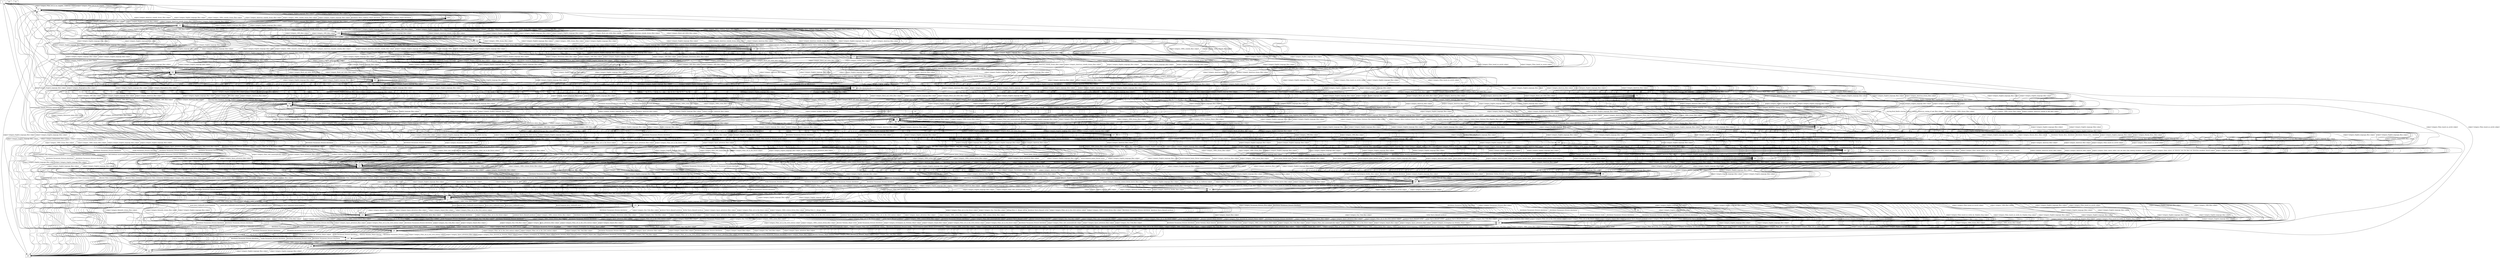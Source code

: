 digraph dbpedia {
"4" [shape=box];
"26" [shape=box];
"47" [shape=box];
"77" [shape=box];
"145" [shape=box];
"222" [shape=box];
"227" [shape=box];
"228" [shape=box];
"229" [shape=box];
"230" [shape=box];
"253" [shape=box];
"307" [shape=box];
"315" [shape=box];
"444" [shape=box];
"447" [shape=box];
"450" [shape=box];
"491" [shape=box];
"503" [shape=box];
"549" [shape=box];
"595" [shape=box];
"612" [shape=box];
"617" [shape=box];
"639" [shape=box];
"640" [shape=box];
"642" [shape=box];
"732" [shape=box];
"768" [shape=box];
"791" [shape=box];
"916" [shape=box];
"947" [shape=box];
"988" [shape=box];
"1172" [shape=box];
"1193" [shape=box];
"1203" [shape=box];
"1342" [shape=box];
"1468" [shape=box];
"1655" [shape=box];

"228" -> "229" [weight=0.010000000000000002;label="musicComposer James_Horner musicComposer"];
"450" -> "145" [weight=0.36;label="subject Category_Films_set_in_California subject"];
"617" -> "47" [weight=0.36;label="subject Category_Black_and_white_films subject"];
"228" -> "617" [weight=0.04000000000000001;label="distributor Paramount_Pictures distributor"];
"1342" -> "315" [weight=0.36;label="subject Category_1990s_drama_films subject"];
"640" -> "253" [weight=0.16000000000000003;label="writer Peter_Greenaway editing"];
"228" -> "988" [weight=0.020000000000000004;label="studio Paramount_Pictures distributor"];
"503" -> "77" [weight=0.36;label="subject Category_English_language_films subject"];
"26" -> "503" [weight=0.36;label="subject Category_English_language_films subject"];
"447" -> "1655" [weight=0.36;label="subject Category_English_language_films subject"];
"444" -> "1193" [weight=0.36;label="subject Category_English_language_films subject"];
"1172" -> "491" [weight=0.36;label="subject Category_English_language_films subject"];
"229" -> "230" [weight=0.36;label="subject Category_Star_Trek_films subject"];
"1172" -> "1655" [weight=0.36;label="subject Category_English_language_films subject"];
"1203" -> "491" [weight=0.36;label="subject Category_United_States_National_Film_Registry_films subject"];
"77" -> "1468" [weight=0.36;label="subject Category_English_language_films subject"];
"229" -> "768" [weight=0.36;label="subject Category_Directorial_debut_films subject"];
"26" -> "1193" [weight=0.36;label="subject Category_English_language_films subject"];
"1172" -> "444" [weight=0.36;label="subject Category_American_films subject"];
"1172" -> "145" [weight=0.36;label="subject Category_English_language_films subject"];
"77" -> "988" [weight=0.36;label="subject Category_Paramount_Pictures_films subject"];
"228" -> "450" [weight=0.36;label="subject Category_Films_set_in_the_23rd_century subject"];
"642" -> "640" [weight=0.04000000000000001;label="distributor Miramax_Films distributor"];
"228" -> "229" [weight=0.36;label="subject Category_Space_adventure_films subject"];
"230" -> "227" [weight=0.36;label="subject Category_Films_set_in_the_23rd_century subject"];
"732" -> "640" [weight=0.36;label="subject Category_English_language_films subject"];
"1172" -> "768" [weight=0.36;label="subject Category_English_language_films subject"];
"230" -> "916" [weight=0.36;label="subject Category_Time_travel_films subject"];
"768" -> "988" [weight=0.36;label="subject Category_English_language_films subject"];
"1193" -> "1655" [weight=0.36;label="subject Category_English_language_films subject"];
"227" -> "228" [weight=0.81;label="director Nicholas_Meyer director"];
"228" -> "227" [weight=0.36;label="subject Category_Films_set_in_the_23rd_century subject"];
"916" -> "549" [weight=0.36;label="subject Category_1990s_action_films subject"];
"444" -> "595" [weight=0.36;label="subject Category_American_films subject"];
"1468" -> "1193" [weight=0.36;label="subject Category_English_language_films subject"];
"732" -> "26" [weight=0.36;label="subject Category_English_language_films subject"];
"768" -> "1193" [weight=0.36;label="subject Category_English_language_films subject"];
"77" -> "253" [weight=0.36;label="subject Category_English_language_films subject"];
"145" -> "447" [weight=0.36;label="subject Category_Films_based_on_works_by_Stephen_King subject"];
"503" -> "77" [weight=0.36;label="subject Category_American_films subject"];
"229" -> "230" [weight=0.36;label="subject Category_Films_shot_anamorphically subject"];
"450" -> "549" [weight=0.010000000000000002;label="musicComposer Jerry_Goldsmith musicComposer"];
"1172" -> "253" [weight=0.36;label="subject Category_English_language_films subject"];
"595" -> "228" [weight=0.36;label="subject Category_Films_shot_anamorphically subject"];
"916" -> "732" [weight=0.36;label="subject Category_English_language_films subject"];
"768" -> "732" [weight=0.36;label="subject Category_English_language_films subject"];
"612" -> "503" [weight=0.36;label="subject Category_American_films subject"];
"1468" -> "595" [weight=0.36;label="subject Category_English_language_films subject"];
"47" -> "549" [weight=0.36;label="subject Category_English_language_films subject"];
"640" -> "253" [weight=0.04000000000000001;label="cinematography Sacha_Vierny cinematography"];
"444" -> "1172" [weight=0.36;label="subject Category_American_films subject"];
"549" -> "640" [weight=0.36;label="subject Category_British_films subject"];
"640" -> "253" [weight=0.81;label="director Peter_Greenaway director"];
"228" -> "916" [weight=0.36;label="subject Category_Space_adventure_films subject"];
"1193" -> "315" [weight=0.36;label="subject Category_1990s_drama_films subject"];
"26" -> "47" [weight=0.36;label="subject Category_American_comedy_drama_films subject"];
"617" -> "228" [weight=0.020000000000000004;label="distributor Paramount_Pictures studio"];
"447" -> "1193" [weight=0.36;label="subject Category_English_language_films subject"];
"1193" -> "640" [weight=0.36;label="subject Category_English_language_films subject"];
"1655" -> "916" [weight=0.36;label="subject Category_English_language_films subject"];
"503" -> "612" [weight=0.36;label="subject Category_American_drama_films subject"];
"227" -> "230" [weight=0.36;label="subject Category_Films_set_in_the_23rd_century subject"];
"988" -> "229" [weight=0.04000000000000001;label="distributor Paramount_Pictures distributor"];
"228" -> "229" [weight=0.36;label="subject Category_Sequel_films subject"];
"595" -> "230" [weight=0.36;label="subject Category_Films_set_in_San_Francisco__California subject"];
"77" -> "229" [weight=0.04000000000000001;label="distributor Paramount_Pictures distributor"];
"916" -> "145" [weight=0.36;label="subject Category_New_Line_Cinema_films subject"];
"444" -> "145" [weight=0.36;label="subject Category_American_science_fiction_horror_films subject"];
"145" -> "549" [weight=0.36;label="subject Category_English_language_films subject"];
"491" -> "1172" [weight=0.36;label="subject Category_American_films subject"];
"595" -> "1172" [weight=0.36;label="subject Category_English_language_films subject"];
"1468" -> "732" [weight=0.36;label="subject Category_American_comedy_drama_films subject"];
"491" -> "916" [weight=0.36;label="subject Category_English_language_films subject"];
"916" -> "253" [weight=0.36;label="subject Category_English_language_films subject"];
"228" -> "444" [weight=0.36;label="subject Category_1980s_science_fiction_films subject"];
"47" -> "549" [weight=0.36;label="subject Category_Biographical_films subject"];
"617" -> "612" [weight=0.36;label="subject Category_Black_and_white_films subject"];
"26" -> "145" [weight=0.36;label="subject Category_English_language_films subject"];
"444" -> "1655" [weight=0.36;label="subject Category_English_language_films subject"];
"26" -> "1203" [weight=0.36;label="subject Category_American_romantic_comedy_films subject"];
"1468" -> "1172" [weight=0.36;label="subject Category_American_films subject"];
"228" -> "227" [weight=0.36;label="subject Category_Space_adventure_films subject"];
"228" -> "77" [weight=0.04000000000000001;label="distributor Paramount_Pictures distributor"];
"549" -> "447" [weight=0.04000000000000001;label="distributor United_Artists distributor"];
"640" -> "916" [weight=0.36;label="subject Category_English_language_films subject"];
"4" -> "595" [weight=0.36;label="subject Category_Films_based_on_novels subject"];
"617" -> "1203" [weight=0.36;label="subject Category_Black_and_white_films subject"];
"26" -> "1172" [weight=0.36;label="subject Category_English_language_films subject"];
"988" -> "222" [weight=0.04000000000000001;label="distributor Paramount_Pictures distributor"];
"1203" -> "1172" [weight=0.36;label="subject Category_Black_and_white_films subject"];
"447" -> "549" [weight=0.36;label="subject Category_English_language_films subject"];
"26" -> "988" [weight=0.36;label="subject Category_American_romantic_comedy_films subject"];
"228" -> "768" [weight=0.010000000000000002;label="musicComposer James_Horner musicComposer"];
"444" -> "491" [weight=0.36;label="subject Category_American_films subject"];
"503" -> "1468" [weight=0.36;label="subject Category_English_language_films subject"];
"450" -> "230" [weight=0.36;label="subject Category_Space_adventure_films subject"];
"229" -> "77" [weight=0.04000000000000001;label="distributor Paramount_Pictures distributor"];
"639" -> "617" [weight=0.36;label="subject Category_Films_based_on_German_novels subject"];
"503" -> "639" [weight=0.36;label="subject Category_1970s_drama_films subject"];
"768" -> "229" [weight=0.36;label="subject Category_Directorial_debut_films subject"];
"1468" -> "77" [weight=0.36;label="subject Category_American_films subject"];
"77" -> "503" [weight=0.36;label="subject Category_American_films subject"];
"253" -> "1342" [weight=0.36;label="subject Category_1990s_drama_films subject"];
"77" -> "227" [weight=0.04000000000000001;label="distributor Paramount_Pictures distributor"];
"230" -> "916" [weight=0.36;label="subject Category_Films_set_in_the_future subject"];
"228" -> "450" [weight=0.36;label="subject Category_1980s_action_films subject"];
"228" -> "450" [weight=0.36;label="subject Category_Space_adventure_films subject"];
"77" -> "549" [weight=0.36;label="subject Category_American_films subject"];
"1468" -> "768" [weight=0.04000000000000001;label="distributor Universal_Studios distributor"];
"145" -> "916" [weight=0.36;label="subject Category_1990s_science_fiction_films subject"];
"228" -> "230" [weight=0.36;label="subject Category_1980s_science_fiction_films subject"];
"227" -> "228" [weight=0.020000000000000004;label="distributor Paramount_Pictures studio"];
"549" -> "732" [weight=0.36;label="subject Category_English_language_films subject"];
"1342" -> "549" [weight=0.36;label="subject Category_1995_films subject"];
"450" -> "26" [weight=0.36;label="subject Category_Directorial_debut_films subject"];
"732" -> "1193" [weight=0.36;label="subject Category_English_language_films subject"];
"595" -> "315" [weight=0.36;label="subject Category_Psychological_thriller_films subject"];
"230" -> "77" [weight=0.04000000000000001;label="distributor Paramount_Pictures distributor"];
"77" -> "447" [weight=0.36;label="subject Category_English_language_films subject"];
"228" -> "230" [weight=0.36000000000000004;label="director Nicholas_Meyer writer"];
"595" -> "253" [weight=0.36;label="subject Category_English_language_films subject"];
"228" -> "230" [weight=0.020000000000000004;label="studio Paramount_Pictures distributor"];
"77" -> "988" [weight=0.36;label="subject Category_English_language_films subject"];
"26" -> "503" [weight=0.36;label="subject Category_American_films subject"];
"229" -> "230" [weight=0.36;label="subject Category_Sequel_films subject"];
"1193" -> "77" [weight=0.36;label="subject Category_English_language_films subject"];
"230" -> "229" [weight=0.81;label="director Leonard_Nimoy director"];
"617" -> "77" [weight=0.04000000000000001;label="distributor Paramount_Pictures distributor"];
"1468" -> "1172" [weight=0.36;label="subject Category_American_comedy_drama_films subject"];
"228" -> "916" [weight=0.36;label="subject Category_Films_shot_anamorphically subject"];
"450" -> "230" [weight=0.36;label="subject Category_Films_set_in_the_future subject"];
"612" -> "503" [weight=0.36;label="subject Category_American_drama_films subject"];
"228" -> "450" [weight=0.36;label="subject Category_1980s_science_fiction_films subject"];
"503" -> "732" [weight=0.36;label="subject Category_English_language_films subject"];
"4" -> "732" [weight=0.36;label="subject Category_1990s_comedy_films subject"];
"1203" -> "988" [weight=0.36;label="subject Category_American_romantic_comedy_films subject"];
"768" -> "444" [weight=0.36;label="subject Category_English_language_films subject"];
"47" -> "26" [weight=0.36;label="subject Category_American_comedy_drama_films subject"];
"444" -> "768" [weight=0.36;label="subject Category_English_language_films subject"];
"732" -> "1655" [weight=0.36;label="subject Category_English_language_films subject"];
"47" -> "768" [weight=0.36;label="subject Category_English_language_films subject"];
"230" -> "229" [weight=0.36;label="subject Category_Star_Trek_films subject"];
"227" -> "77" [weight=0.04000000000000001;label="distributor Paramount_Pictures distributor"];
"228" -> "222" [weight=0.04000000000000001;label="distributor Paramount_Pictures distributor"];
"1172" -> "26" [weight=0.36;label="subject Category_American_comedy_drama_films subject"];
"229" -> "444" [weight=0.36;label="subject Category_1980s_science_fiction_films subject"];
"227" -> "916" [weight=0.36;label="subject Category_Space_adventure_films subject"];
"77" -> "230" [weight=0.36;label="subject Category_Paramount_Pictures_films subject"];
"253" -> "549" [weight=0.36;label="subject Category_Romantic_drama_films subject"];
"447" -> "916" [weight=0.36;label="subject Category_English_language_films subject"];
"1172" -> "444" [weight=0.36;label="subject Category_English_language_films subject"];
"491" -> "612" [weight=0.36;label="subject Category_American_films subject"];
"222" -> "549" [weight=0.010000000000000002;label="music Jerry_Goldsmith musicComposer"];
"491" -> "1655" [weight=0.36;label="subject Category_English_language_films subject"];
"444" -> "732" [weight=0.36;label="subject Category_English_language_films subject"];
"1342" -> "1193" [weight=0.36;label="subject Category_1990s_drama_films subject"];
"228" -> "227" [weight=0.36000000000000004;label="director Nicholas_Meyer writer"];
"491" -> "732" [weight=0.04000000000000001;label="distributor Warner_Bros_ distributor"];
"230" -> "450" [weight=0.36;label="subject Category_Sequel_films subject"];
"228" -> "77" [weight=0.020000000000000004;label="studio Paramount_Pictures distributor"];
"612" -> "444" [weight=0.36;label="subject Category_American_films subject"];
"639" -> "503" [weight=0.36;label="subject Category_1970s_drama_films subject"];
"617" -> "228" [weight=0.04000000000000001;label="distributor Paramount_Pictures distributor"];
"612" -> "491" [weight=0.36;label="subject Category_Films_whose_art_director_won_the_Best_Art_Direction_Academy_Award subject"];
"227" -> "230" [weight=0.36;label="subject Category_Screenplays_by_Nicholas_Meyer subject"];
"916" -> "315" [weight=0.36;label="subject Category_1998_films subject"];
"549" -> "491" [weight=0.36;label="subject Category_Swashbuckler_films subject"];
"595" -> "549" [weight=0.36;label="subject Category_American_films subject"];
"230" -> "450" [weight=0.36;label="subject Category_Films_set_in_the_23rd_century subject"];
"47" -> "1203" [weight=0.36;label="subject Category_Black_and_white_films subject"];
"1172" -> "549" [weight=0.36;label="subject Category_English_language_films subject"];
"916" -> "768" [weight=0.36;label="subject Category_English_language_films subject"];
"230" -> "227" [weight=0.04000000000000001;label="distributor Paramount_Pictures distributor"];
"503" -> "732" [weight=0.36;label="subject Category_Warner_Bros__films subject"];
"1655" -> "253" [weight=0.36;label="subject Category_English_language_films subject"];
"444" -> "916" [weight=0.36;label="subject Category_English_language_films subject"];
"228" -> "227" [weight=0.04000000000000001;label="distributor Paramount_Pictures distributor"];
"1468" -> "253" [weight=0.36;label="subject Category_1990s_drama_films subject"];
"768" -> "503" [weight=0.36;label="subject Category_English_language_films subject"];
"77" -> "1468" [weight=0.010000000000000002;label="musicComposer Dave_Grusin musicComposer"];
"47" -> "447" [weight=0.36;label="subject Category_English_language_films subject"];
"1342" -> "1468" [weight=0.36;label="subject Category_1990s_drama_films subject"];
"253" -> "595" [weight=0.36;label="subject Category_1996_films subject"];
"145" -> "315" [weight=0.36;label="subject Category_Films_based_on_works_by_Stephen_King subject"];
"916" -> "145" [weight=0.04000000000000001;label="distributor New_Line_Cinema distributor"];
"450" -> "230" [weight=0.36;label="subject Category_Star_Trek_films subject"];
"612" -> "77" [weight=0.36;label="subject Category_American_films subject"];
"450" -> "229" [weight=0.36;label="subject Category_1980s_science_fiction_films subject"];
"1172" -> "549" [weight=0.36;label="subject Category_American_films subject"];
"617" -> "1203" [weight=0.36;label="subject Category_1930s_musical_films subject"];
"916" -> "988" [weight=0.36;label="subject Category_English_language_films subject"];
"988" -> "47" [weight=0.36;label="subject Category_English_language_films subject"];
"47" -> "26" [weight=0.36;label="subject Category_1990s_comedy_drama_films subject"];
"916" -> "228" [weight=0.36;label="subject Category_Films_shot_anamorphically subject"];
"640" -> "253" [weight=0.36000000000000004;label="director Peter_Greenaway editing"];
"444" -> "315" [weight=0.04000000000000001;label="distributor TriStar_Pictures distributor"];
"640" -> "77" [weight=0.36;label="subject Category_English_language_films subject"];
"450" -> "230" [weight=0.16000000000000003;label="editing Peter_E__Berger editing"];
"988" -> "444" [weight=0.36;label="subject Category_English_language_films subject"];
"549" -> "450" [weight=0.010000000000000002;label="musicComposer Jerry_Goldsmith musicComposer"];
"447" -> "444" [weight=0.36;label="subject Category_English_language_films subject"];
"640" -> "642" [weight=0.04000000000000001;label="distributor Miramax_Films distributor"];
"447" -> "145" [weight=0.36;label="subject Category_English_language_films subject"];
"640" -> "450" [weight=0.36;label="subject Category_1989_films subject"];
"1655" -> "768" [weight=0.36;label="subject Category_English_language_films subject"];
"450" -> "230" [weight=0.04000000000000001;label="producer Harve_Bennett writer"];
"549" -> "1193" [weight=0.36;label="subject Category_English_language_films subject"];
"639" -> "503" [weight=0.36;label="subject Category_Political_drama_films subject"];
"228" -> "450" [weight=0.36;label="subject Category_Films_set_in_the_future subject"];
"491" -> "1468" [weight=0.36;label="subject Category_American_films subject"];
"612" -> "253" [weight=0.36;label="subject Category_Films_based_on_novels subject"];
"1468" -> "77" [weight=0.36;label="subject Category_English_language_films subject"];
"617" -> "229" [weight=0.04000000000000001;label="distributor Paramount_Pictures distributor"];
"222" -> "230" [weight=0.04000000000000001;label="distributor Paramount_Pictures distributor"];
"26" -> "47" [weight=0.36;label="subject Category_English_language_films subject"];
"222" -> "450" [weight=0.010000000000000002;label="musicComposer Jerry_Goldsmith musicComposer"];
"145" -> "444" [weight=0.36;label="subject Category_American_science_fiction_horror_films subject"];
"1193" -> "253" [weight=0.36;label="subject Category_English_language_films subject"];
"228" -> "230" [weight=0.36;label="subject Category_Screenplays_by_Nicholas_Meyer subject"];
"491" -> "503" [weight=0.36;label="subject Category_American_drama_films subject"];
"617" -> "227" [weight=0.04000000000000001;label="distributor Paramount_Pictures distributor"];
"450" -> "916" [weight=0.36;label="subject Category_Space_adventure_films subject"];
"229" -> "228" [weight=0.36;label="subject Category_Films_shot_anamorphically subject"];
"595" -> "26" [weight=0.36;label="subject Category_English_language_films subject"];
"916" -> "230" [weight=0.36;label="subject Category_Time_travel_films subject"];
"229" -> "228" [weight=0.020000000000000004;label="distributor Paramount_Pictures studio"];
"77" -> "617" [weight=0.04000000000000001;label="distributor Paramount_Pictures distributor"];
"450" -> "988" [weight=0.04000000000000001;label="distributor Paramount_Pictures distributor"];
"229" -> "595" [weight=0.36;label="subject Category_Films_shot_anamorphically subject"];
"1172" -> "1193" [weight=0.36;label="subject Category_English_language_films subject"];
"253" -> "47" [weight=0.36;label="subject Category_English_language_films subject"];
"230" -> "916" [weight=0.36;label="subject Category_Films_shot_anamorphically subject"];
"77" -> "1468" [weight=0.36;label="subject Category_American_films subject"];
"227" -> "230" [weight=0.36000000000000004;label="director Nicholas_Meyer writer"];
"916" -> "491" [weight=0.36;label="subject Category_English_language_films subject"];
"229" -> "988" [weight=0.04000000000000001;label="distributor Paramount_Pictures distributor"];
"450" -> "230" [weight=0.36;label="subject Category_Films_set_in_the_23rd_century subject"];
"447" -> "145" [weight=0.36;label="subject Category_Films_based_on_works_by_Stephen_King subject"];
"732" -> "145" [weight=0.36;label="subject Category_English_language_films subject"];
"988" -> "595" [weight=0.36;label="subject Category_English_language_films subject"];
"47" -> "1193" [weight=0.36;label="subject Category_English_language_films subject"];
"77" -> "222" [weight=0.04000000000000001;label="distributor Paramount_Pictures distributor"];
"617" -> "222" [weight=0.04000000000000001;label="distributor Paramount_Pictures distributor"];
"253" -> "444" [weight=0.36;label="subject Category_English_language_films subject"];
"595" -> "640" [weight=0.36;label="subject Category_English_language_films subject"];
"253" -> "640" [weight=0.16000000000000003;label="writer Peter_Greenaway writer"];
"229" -> "228" [weight=0.010000000000000002;label="musicComposer James_Horner musicComposer"];
"229" -> "228" [weight=0.36;label="subject Category_1980s_action_films subject"];
"230" -> "228" [weight=0.04000000000000001;label="distributor Paramount_Pictures distributor"];
"47" -> "732" [weight=0.36;label="subject Category_American_comedy_drama_films subject"];
"222" -> "549" [weight=0.010000000000000002;label="musicComposer Jerry_Goldsmith music"];
"229" -> "230" [weight=0.36;label="subject Category_Films_set_in_the_future subject"];
"1468" -> "77" [weight=0.010000000000000002;label="music Dave_Grusin music"];
"230" -> "450" [weight=0.04000000000000001;label="distributor Paramount_Pictures distributor"];
"230" -> "227" [weight=0.36;label="subject Category_Screenplays_by_Nicholas_Meyer subject"];
"145" -> "253" [weight=0.36;label="subject Category_English_language_films subject"];
"1193" -> "503" [weight=0.36;label="subject Category_English_language_films subject"];
"1468" -> "315" [weight=0.36;label="subject Category_1990s_drama_films subject"];
"444" -> "26" [weight=0.36;label="subject Category_English_language_films subject"];
"988" -> "253" [weight=0.36;label="subject Category_English_language_films subject"];
"447" -> "732" [weight=0.36;label="subject Category_English_language_films subject"];
"503" -> "549" [weight=0.36;label="subject Category_English_language_films subject"];
"503" -> "491" [weight=0.36;label="subject Category_American_drama_films subject"];
"1172" -> "26" [weight=0.36;label="subject Category_English_language_films subject"];
"253" -> "640" [weight=0.36000000000000004;label="director Peter_Greenaway writer"];
"732" -> "444" [weight=0.36;label="subject Category_English_language_films subject"];
"732" -> "253" [weight=0.36;label="subject Category_English_language_films subject"];
"444" -> "1172" [weight=0.36;label="subject Category_English_language_films subject"];
"253" -> "26" [weight=0.36;label="subject Category_Independent_films subject"];
"47" -> "1172" [weight=0.36;label="subject Category_English_language_films subject"];
"988" -> "228" [weight=0.04000000000000001;label="distributor Paramount_Pictures distributor"];
"77" -> "1655" [weight=0.36;label="subject Category_English_language_films subject"];
"1172" -> "1203" [weight=0.36;label="subject Category_United_States_National_Film_Registry_films subject"];
"595" -> "549" [weight=0.36;label="subject Category_English_language_films subject"];
"228" -> "230" [weight=0.36;label="subject Category_Sequel_films subject"];
"230" -> "229" [weight=0.36;label="subject Category_Space_adventure_films subject"];
"1468" -> "503" [weight=0.36;label="subject Category_English_language_films subject"];
"1468" -> "444" [weight=0.36;label="subject Category_English_language_films subject"];
"595" -> "916" [weight=0.36;label="subject Category_Films_shot_anamorphically subject"];
"47" -> "503" [weight=0.36;label="subject Category_English_language_films subject"];
"491" -> "549" [weight=0.36;label="subject Category_English_language_films subject"];
"315" -> "253" [weight=0.36;label="subject Category_1990s_drama_films subject"];
"549" -> "916" [weight=0.36;label="subject Category_English_language_films subject"];
"1468" -> "503" [weight=0.36;label="subject Category_American_films subject"];
"77" -> "4" [weight=0.36;label="starring Gene_Hackman starring"];
"145" -> "26" [weight=0.36;label="subject Category_English_language_films subject"];
"450" -> "227" [weight=0.04000000000000001;label="distributor Paramount_Pictures distributor"];
"491" -> "145" [weight=0.36;label="subject Category_English_language_films subject"];
"1655" -> "503" [weight=0.36;label="subject Category_American_drama_films subject"];
"77" -> "228" [weight=0.020000000000000004;label="distributor Paramount_Pictures studio"];
"47" -> "491" [weight=0.36;label="subject Category_English_language_films subject"];
"549" -> "1342" [weight=0.36;label="subject Category_1995_films subject"];
"253" -> "640" [weight=0.36;label="subject Category_English_language_films subject"];
"549" -> "26" [weight=0.36;label="subject Category_English_language_films subject"];
"732" -> "447" [weight=0.36;label="subject Category_English_language_films subject"];
"253" -> "503" [weight=0.36;label="subject Category_English_language_films subject"];
"988" -> "491" [weight=0.36;label="subject Category_English_language_films subject"];
"450" -> "222" [weight=0.010000000000000002;label="musicComposer Jerry_Goldsmith musicComposer"];
"1172" -> "732" [weight=0.36;label="subject Category_English_language_films subject"];
"916" -> "450" [weight=0.36;label="subject Category_Films_set_in_the_future subject"];
"447" -> "768" [weight=0.36;label="subject Category_English_language_films subject"];
"229" -> "450" [weight=0.36;label="subject Category_Directorial_debut_films subject"];
"1172" -> "491" [weight=0.36;label="subject Category_Films_shot_in_Technicolor subject"];
"768" -> "228" [weight=0.010000000000000002;label="music James_Horner musicComposer"];
"988" -> "1655" [weight=0.36;label="subject Category_English_language_films subject"];
"227" -> "450" [weight=0.36;label="subject Category_Space_adventure_films subject"];
"26" -> "768" [weight=0.36;label="subject Category_Directorial_debut_films subject"];
"1193" -> "447" [weight=0.36;label="subject Category_English_language_films subject"];
"1468" -> "768" [weight=0.36;label="subject Category_English_language_films subject"];
"503" -> "549" [weight=0.36;label="subject Category_American_films subject"];
"732" -> "1172" [weight=0.36;label="subject Category_English_language_films subject"];
"4" -> "1172" [weight=0.36;label="subject Category_Metro_Goldwyn_Mayer_films subject"];
"77" -> "640" [weight=0.36;label="subject Category_English_language_films subject"];
"1468" -> "26" [weight=0.36;label="subject Category_American_comedy_drama_films subject"];
"229" -> "228" [weight=0.36;label="subject Category_Films_set_in_the_23rd_century subject"];
"640" -> "447" [weight=0.36;label="subject Category_English_language_films subject"];
"229" -> "227" [weight=0.04000000000000001;label="distributor Paramount_Pictures distributor"];
"228" -> "230" [weight=0.36;label="subject Category_Films_set_in_the_23rd_century subject"];
"26" -> "1468" [weight=0.36;label="subject Category_English_language_films subject"];
"595" -> "145" [weight=0.36;label="subject Category_English_language_films subject"];
"947" -> "444" [weight=0.36;label="subject Category_1988_films subject"];
"503" -> "1655" [weight=0.36;label="subject Category_English_language_films subject"];
"444" -> "503" [weight=0.36;label="subject Category_American_films subject"];
"450" -> "230" [weight=0.36;label="subject Category_1980s_science_fiction_films subject"];
"145" -> "1193" [weight=0.36;label="subject Category_English_language_films subject"];
"229" -> "227" [weight=0.36;label="subject Category_Sequel_films subject"];
"444" -> "77" [weight=0.36;label="subject Category_American_films subject"];
"1468" -> "447" [weight=0.36;label="subject Category_American_coming_of_age_films subject"];
"1468" -> "447" [weight=0.36;label="subject Category_English_language_films subject"];
"612" -> "1172" [weight=0.36;label="subject Category_Black_and_white_films subject"];
"450" -> "227" [weight=0.36;label="subject Category_Star_Trek_films subject"];
"47" -> "26" [weight=0.36;label="subject Category_English_language_films subject"];
"26" -> "1468" [weight=0.36;label="subject Category_American_films subject"];
"595" -> "1468" [weight=0.36;label="subject Category_English_language_films subject"];
"444" -> "450" [weight=0.36;label="subject Category_Films_set_in_California subject"];
"1655" -> "77" [weight=0.36;label="subject Category_English_language_films subject"];
"26" -> "444" [weight=0.36;label="subject Category_American_films subject"];
"595" -> "315" [weight=0.04000000000000001;label="distributor TriStar_Pictures distributor"];
"1468" -> "1342" [weight=0.36;label="subject Category_1990s_drama_films subject"];
"77" -> "444" [weight=0.36;label="subject Category_English_language_films subject"];
"916" -> "26" [weight=0.36;label="subject Category_English_language_films subject"];
"491" -> "1655" [weight=0.36;label="subject Category_American_drama_films subject"];
"229" -> "916" [weight=0.36;label="subject Category_Films_set_in_the_future subject"];
"450" -> "222" [weight=0.04000000000000001;label="distributor Paramount_Pictures distributor"];
"315" -> "447" [weight=0.36;label="subject Category_Psychological_thriller_films subject"];
"444" -> "145" [weight=0.36;label="subject Category_English_language_films subject"];
"229" -> "228" [weight=0.36;label="subject Category_Space_adventure_films subject"];
"1655" -> "1468" [weight=0.36;label="subject Category_English_language_films subject"];
"549" -> "47" [weight=0.36;label="subject Category_English_language_films subject"];
"988" -> "228" [weight=0.020000000000000004;label="distributor Paramount_Pictures studio"];
"1468" -> "1172" [weight=0.04000000000000001;label="distributor Metro_Goldwyn_Mayer distributor"];
"145" -> "732" [weight=0.36;label="subject Category_English_language_films subject"];
"228" -> "229" [weight=0.36;label="subject Category_Films_set_in_the_future subject"];
"444" -> "447" [weight=0.36;label="subject Category_English_language_films subject"];
"228" -> "450" [weight=0.36;label="subject Category_Sequel_films subject"];
"228" -> "230" [weight=0.36;label="subject Category_Films_set_in_the_future subject"];
"227" -> "228" [weight=0.36;label="subject Category_Films_set_in_the_23rd_century subject"];
"230" -> "444" [weight=0.36;label="subject Category_1980s_science_fiction_films subject"];
"145" -> "444" [weight=0.36;label="subject Category_English_language_films subject"];
"47" -> "1172" [weight=0.36;label="subject Category_Black_and_white_films subject"];
"549" -> "1172" [weight=0.36;label="subject Category_American_films subject"];
"503" -> "1655" [weight=0.36;label="subject Category_American_drama_films subject"];
"77" -> "549" [weight=0.36;label="subject Category_English_language_films subject"];
"145" -> "491" [weight=0.36;label="subject Category_English_language_films subject"];
"230" -> "228" [weight=0.36000000000000004;label="writer Nicholas_Meyer director"];
"77" -> "47" [weight=0.36;label="subject Category_English_language_films subject"];
"595" -> "47" [weight=0.36;label="subject Category_English_language_films subject"];
"549" -> "916" [weight=0.36;label="subject Category_1990s_action_films subject"];
"640" -> "1468" [weight=0.36;label="subject Category_English_language_films subject"];
"916" -> "47" [weight=0.36;label="subject Category_English_language_films subject"];
"503" -> "447" [weight=0.36;label="subject Category_English_language_films subject"];
"988" -> "1468" [weight=0.36;label="subject Category_English_language_films subject"];
"450" -> "227" [weight=0.36;label="subject Category_Space_adventure_films subject"];
"447" -> "640" [weight=0.36;label="subject Category_English_language_films subject"];
"1468" -> "595" [weight=0.36;label="subject Category_American_films subject"];
"230" -> "228" [weight=0.020000000000000004;label="distributor Paramount_Pictures studio"];
"491" -> "595" [weight=0.36;label="subject Category_English_language_films subject"];
"47" -> "988" [weight=0.36;label="subject Category_English_language_films subject"];
"26" -> "229" [weight=0.36;label="subject Category_Directorial_debut_films subject"];
"26" -> "549" [weight=0.36;label="subject Category_1995_films subject"];
"228" -> "450" [weight=0.020000000000000004;label="studio Paramount_Pictures distributor"];
"145" -> "640" [weight=0.36;label="subject Category_English_language_films subject"];
"77" -> "145" [weight=0.36;label="subject Category_English_language_films subject"];
"1468" -> "315" [weight=0.36;label="starring Brad_Renfro starring"];
"1468" -> "612" [weight=0.36;label="subject Category_American_films subject"];
"916" -> "450" [weight=0.36;label="subject Category_Space_adventure_films subject"];
"549" -> "26" [weight=0.36;label="subject Category_1995_films subject"];
"253" -> "491" [weight=0.36;label="subject Category_English_language_films subject"];
"1655" -> "26" [weight=0.36;label="subject Category_English_language_films subject"];
"503" -> "595" [weight=0.36;label="subject Category_American_films subject"];
"26" -> "1342" [weight=0.36;label="subject Category_1995_films subject"];
"491" -> "77" [weight=0.36;label="subject Category_English_language_films subject"];
"612" -> "595" [weight=0.36;label="subject Category_Films_based_on_novels subject"];
"444" -> "229" [weight=0.36;label="subject Category_1980s_science_fiction_films subject"];
"253" -> "640" [weight=0.16000000000000003;label="editing Peter_Greenaway writer"];
"1203" -> "26" [weight=0.36;label="subject Category_American_romantic_comedy_films subject"];
"227" -> "222" [weight=0.04000000000000001;label="distributor Paramount_Pictures distributor"];
"230" -> "229" [weight=0.36;label="subject Category_Films_set_in_the_23rd_century subject"];
"228" -> "230" [weight=0.04000000000000001;label="distributor Paramount_Pictures distributor"];
"595" -> "612" [weight=0.36;label="subject Category_American_films subject"];
"916" -> "549" [weight=0.36;label="subject Category_1990s_adventure_films subject"];
"916" -> "229" [weight=0.36;label="subject Category_Films_shot_anamorphically subject"];
"145" -> "1468" [weight=0.36;label="subject Category_English_language_films subject"];
"549" -> "253" [weight=0.36;label="subject Category_Romantic_drama_films subject"];
"549" -> "1468" [weight=0.36;label="subject Category_1995_films subject"];
"612" -> "595" [weight=0.36;label="subject Category_American_films subject"];
"1193" -> "145" [weight=0.36;label="subject Category_English_language_films subject"];
"1468" -> "1193" [weight=0.36;label="subject Category_1990s_drama_films subject"];
"503" -> "444" [weight=0.36;label="subject Category_English_language_films subject"];
"549" -> "444" [weight=0.36;label="subject Category_English_language_films subject"];
"1655" -> "491" [weight=0.36;label="subject Category_English_language_films subject"];
"491" -> "612" [weight=0.36;label="subject Category_Films_whose_editor_won_the_Best_Film_Editing_Academy_Award subject"];
"145" -> "1172" [weight=0.36;label="subject Category_English_language_films subject"];
"229" -> "230" [weight=0.04000000000000001;label="writer Harve_Bennett producer"];
"1193" -> "47" [weight=0.36;label="subject Category_English_language_films subject"];
"1468" -> "491" [weight=0.36;label="subject Category_American_films subject"];
"1193" -> "768" [weight=0.36;label="subject Category_English_language_films subject"];
"491" -> "1468" [weight=0.36;label="subject Category_English_language_films subject"];
"229" -> "916" [weight=0.36;label="subject Category_Space_adventure_films subject"];
"612" -> "491" [weight=0.36;label="subject Category_American_films subject"];
"595" -> "229" [weight=0.36;label="subject Category_Films_shot_anamorphically subject"];
"253" -> "77" [weight=0.36;label="subject Category_English_language_films subject"];
"1468" -> "77" [weight=0.010000000000000002;label="musicComposer Dave_Grusin musicComposer"];
"503" -> "640" [weight=0.36;label="subject Category_English_language_films subject"];
"26" -> "595" [weight=0.36;label="subject Category_American_films subject"];
"549" -> "595" [weight=0.36;label="subject Category_American_films subject"];
"1193" -> "916" [weight=0.36;label="subject Category_English_language_films subject"];
"229" -> "450" [weight=0.04000000000000001;label="distributor Paramount_Pictures distributor"];
"47" -> "253" [weight=0.36;label="subject Category_English_language_films subject"];
"230" -> "229" [weight=0.36;label="subject Category_Films_set_in_the_future subject"];
"549" -> "503" [weight=0.36;label="subject Category_English_language_films subject"];
"768" -> "1468" [weight=0.36;label="subject Category_English_language_films subject"];
"450" -> "230" [weight=0.04000000000000001;label="distributor Paramount_Pictures distributor"];
"450" -> "228" [weight=0.36;label="subject Category_1980s_science_fiction_films subject"];
"230" -> "227" [weight=0.36;label="subject Category_Sequel_films subject"];
"227" -> "916" [weight=0.36;label="subject Category_1990s_action_films subject"];
"916" -> "1468" [weight=0.36;label="subject Category_English_language_films subject"];
"1193" -> "47" [weight=0.36;label="subject Category_1994_films subject"];
"1468" -> "77" [weight=0.010000000000000002;label="musicComposer Dave_Grusin music"];
"77" -> "1468" [weight=0.010000000000000002;label="music Dave_Grusin music"];
"549" -> "491" [weight=0.36;label="subject Category_American_films subject"];
"503" -> "47" [weight=0.36;label="subject Category_English_language_films subject"];
"595" -> "491" [weight=0.36;label="subject Category_English_language_films subject"];
"988" -> "916" [weight=0.36;label="subject Category_English_language_films subject"];
"229" -> "450" [weight=0.36;label="subject Category_Films_set_in_the_future subject"];
"253" -> "447" [weight=0.36;label="subject Category_English_language_films subject"];
"253" -> "640" [weight=0.36;label="subject Category_British_drama_films subject"];
"768" -> "229" [weight=0.010000000000000002;label="music James_Horner musicComposer"];
"229" -> "228" [weight=0.010000000000000002;label="musicComposer James_Horner music"];
"77" -> "1193" [weight=0.36;label="subject Category_English_language_films subject"];
"229" -> "768" [weight=0.010000000000000002;label="musicComposer James_Horner music"];
"549" -> "916" [weight=0.36;label="subject Category_1990s_adventure_films subject"];
"230" -> "450" [weight=0.36;label="subject Category_Star_Trek_films subject"];
"491" -> "253" [weight=0.36;label="subject Category_English_language_films subject"];
"26" -> "491" [weight=0.36;label="subject Category_English_language_films subject"];
"145" -> "916" [weight=0.36;label="subject Category_New_Line_Cinema_films subject"];
"549" -> "77" [weight=0.36;label="subject Category_American_films subject"];
"450" -> "916" [weight=0.36;label="subject Category_Films_set_in_the_future subject"];
"26" -> "1655" [weight=0.36;label="subject Category_English_language_films subject"];
"230" -> "228" [weight=0.36;label="subject Category_1980s_science_fiction_films subject"];
"315" -> "145" [weight=0.36;label="subject Category_Films_based_on_works_by_Stephen_King subject"];
"768" -> "47" [weight=0.36;label="subject Category_English_language_films subject"];
"227" -> "230" [weight=0.36;label="subject Category_Space_adventure_films subject"];
"1468" -> "988" [weight=0.36;label="subject Category_English_language_films subject"];
"227" -> "228" [weight=0.36;label="subject Category_Space_adventure_films subject"];
"26" -> "1172" [weight=0.36;label="subject Category_American_comedy_drama_films subject"];
"315" -> "444" [weight=0.04000000000000001;label="distributor TriStar_Pictures distributor"];
"444" -> "1468" [weight=0.36;label="subject Category_American_films subject"];
"549" -> "768" [weight=0.36;label="subject Category_1995_films subject"];
"228" -> "229" [weight=0.36;label="subject Category_1980s_science_fiction_films subject"];
"447" -> "1468" [weight=0.36;label="subject Category_English_language_films subject"];
"229" -> "916" [weight=0.36;label="subject Category_Films_shot_anamorphically subject"];
"444" -> "947" [weight=0.36;label="subject Category_1988_films subject"];
"916" -> "229" [weight=0.36;label="subject Category_Films_set_in_the_future subject"];
"503" -> "491" [weight=0.04000000000000001;label="distributor Warner_Bros_ distributor"];
"447" -> "47" [weight=0.36;label="subject Category_English_language_films subject"];
"1203" -> "617" [weight=0.36;label="subject Category_1930s_musical_films subject"];
"227" -> "230" [weight=0.04000000000000001;label="distributor Paramount_Pictures distributor"];
"222" -> "227" [weight=0.04000000000000001;label="distributor Paramount_Pictures distributor"];
"450" -> "222" [weight=0.010000000000000002;label="musicComposer Jerry_Goldsmith music"];
"229" -> "450" [weight=0.010000000000000002;label="producer Harve_Bennett producer"];
"253" -> "640" [weight=0.81;label="director Peter_Greenaway director"];
"444" -> "595" [weight=0.36;label="subject Category_English_language_films subject"];
"447" -> "549" [weight=0.04000000000000001;label="distributor United_Artists distributor"];
"732" -> "768" [weight=0.36;label="subject Category_English_language_films subject"];
"503" -> "26" [weight=0.36;label="subject Category_English_language_films subject"];
"229" -> "227" [weight=0.36;label="subject Category_Star_Trek_films subject"];
"227" -> "549" [weight=0.36;label="subject Category_1990s_action_films subject"];
"988" -> "227" [weight=0.010000000000000002;label="musicComposer Cliff_Eidelman musicComposer"];
"447" -> "1172" [weight=0.36;label="subject Category_Metro_Goldwyn_Mayer_films subject"];
"988" -> "732" [weight=0.36;label="subject Category_English_language_films subject"];
"640" -> "549" [weight=0.36;label="subject Category_British_films subject"];
"732" -> "988" [weight=0.36;label="subject Category_English_language_films subject"];
"595" -> "253" [weight=0.36;label="subject Category_1996_films subject"];
"145" -> "916" [weight=0.04000000000000001;label="distributor New_Line_Cinema distributor"];
"1655" -> "47" [weight=0.36;label="subject Category_English_language_films subject"];
"549" -> "988" [weight=0.36;label="subject Category_English_language_films subject"];
"230" -> "916" [weight=0.36;label="subject Category_Space_adventure_films subject"];
"640" -> "47" [weight=0.36;label="subject Category_English_language_films subject"];
"612" -> "617" [weight=0.36;label="subject Category_Black_and_white_films subject"];
"1655" -> "549" [weight=0.36;label="subject Category_English_language_films subject"];
"228" -> "227" [weight=0.36;label="subject Category_Sequel_films subject"];
"768" -> "1468" [weight=0.36;label="subject Category_1995_films subject"];
"1172" -> "47" [weight=0.36;label="subject Category_American_comedy_drama_films subject"];
"315" -> "1468" [weight=0.36;label="starring Brad_Renfro starring"];
"1193" -> "732" [weight=0.36;label="subject Category_English_language_films subject"];
"47" -> "77" [weight=0.36;label="subject Category_English_language_films subject"];
"227" -> "450" [weight=0.36;label="subject Category_Films_set_in_the_23rd_century subject"];
"491" -> "595" [weight=0.36;label="subject Category_American_films subject"];
"230" -> "450" [weight=0.010000000000000002;label="producer Harve_Bennett producer"];
"222" -> "228" [weight=0.020000000000000004;label="distributor Paramount_Pictures studio"];
"640" -> "253" [weight=0.36000000000000004;label="director Peter_Greenaway writer"];
"228" -> "229" [weight=0.010000000000000002;label="music James_Horner musicComposer"];
"549" -> "253" [weight=0.36;label="subject Category_English_language_films subject"];
"253" -> "1468" [weight=0.36;label="subject Category_1990s_drama_films subject"];
"77" -> "228" [weight=0.04000000000000001;label="distributor Paramount_Pictures distributor"];
"1172" -> "4" [weight=0.36;label="subject Category_Metro_Goldwyn_Mayer_films subject"];
"228" -> "229" [weight=0.020000000000000004;label="studio Paramount_Pictures distributor"];
"549" -> "450" [weight=0.010000000000000002;label="music Jerry_Goldsmith musicComposer"];
"26" -> "444" [weight=0.36;label="subject Category_English_language_films subject"];
"1193" -> "1342" [weight=0.36;label="subject Category_1990s_drama_films subject"];
"228" -> "227" [weight=0.81;label="director Nicholas_Meyer director"];
"916" -> "447" [weight=0.36;label="subject Category_English_language_films subject"];
"444" -> "491" [weight=0.36;label="subject Category_English_language_films subject"];
"612" -> "1172" [weight=0.36;label="subject Category_American_films subject"];
"1468" -> "315" [weight=0.36;label="subject Category_American_coming_of_age_films subject"];
"227" -> "229" [weight=0.36;label="subject Category_Films_set_in_the_23rd_century subject"];
"4" -> "1468" [weight=0.04000000000000001;label="distributor Metro_Goldwyn_Mayer distributor"];
"1468" -> "732" [weight=0.36;label="subject Category_English_language_films subject"];
"1172" -> "916" [weight=0.36;label="subject Category_English_language_films subject"];
"916" -> "77" [weight=0.36;label="subject Category_English_language_films subject"];
"612" -> "4" [weight=0.36;label="subject Category_Films_based_on_novels subject"];
"988" -> "26" [weight=0.36;label="subject Category_English_language_films subject"];
"768" -> "26" [weight=0.36;label="subject Category_1995_films subject"];
"253" -> "26" [weight=0.36;label="subject Category_English_language_films subject"];
"617" -> "230" [weight=0.04000000000000001;label="distributor Paramount_Pictures distributor"];
"228" -> "229" [weight=0.36;label="subject Category_Films_set_in_the_23rd_century subject"];
"444" -> "145" [weight=0.36;label="subject Category_Films_set_in_California subject"];
"228" -> "227" [weight=0.36;label="subject Category_Films_directed_by_Nicholas_Meyer subject"];
"253" -> "1172" [weight=0.36;label="subject Category_English_language_films subject"];
"1172" -> "503" [weight=0.36;label="subject Category_American_films subject"];
"26" -> "732" [weight=0.36;label="subject Category_American_comedy_drama_films subject"];
"229" -> "230" [weight=0.81;label="director Leonard_Nimoy director"];
"595" -> "1655" [weight=0.36;label="subject Category_English_language_films subject"];
"768" -> "1468" [weight=0.04000000000000001;label="distributor Universal_Studios distributor"];
"230" -> "595" [weight=0.36;label="subject Category_Films_shot_anamorphically subject"];
"253" -> "612" [weight=0.36;label="subject Category_Films_based_on_novels subject"];
"491" -> "549" [weight=0.36;label="subject Category_American_films subject"];
"450" -> "228" [weight=0.04000000000000001;label="distributor Paramount_Pictures distributor"];
"77" -> "595" [weight=0.36;label="subject Category_American_films subject"];
"228" -> "617" [weight=0.020000000000000004;label="studio Paramount_Pictures distributor"];
"595" -> "253" [weight=0.36;label="subject Category_Films_based_on_novels subject"];
"503" -> "916" [weight=0.36;label="subject Category_English_language_films subject"];
"612" -> "1655" [weight=0.36;label="subject Category_American_drama_films subject"];
"253" -> "1193" [weight=0.36;label="subject Category_1990s_drama_films subject"];
"916" -> "227" [weight=0.36;label="subject Category_Space_adventure_films subject"];
"253" -> "145" [weight=0.36;label="subject Category_English_language_films subject"];
"145" -> "450" [weight=0.36;label="subject Category_Films_set_in_California subject"];
"228" -> "229" [weight=0.36;label="subject Category_Star_Trek_films subject"];
"549" -> "145" [weight=0.36;label="subject Category_English_language_films subject"];
"227" -> "988" [weight=0.010000000000000002;label="musicComposer Cliff_Eidelman music"];
"491" -> "1172" [weight=0.36;label="subject Category_Films_shot_in_Technicolor subject"];
"595" -> "4" [weight=0.36;label="subject Category_Films_based_on_novels subject"];
"315" -> "1468" [weight=0.36;label="subject Category_American_coming_of_age_films subject"];
"77" -> "595" [weight=0.36;label="subject Category_English_language_films subject"];
"595" -> "1172" [weight=0.36;label="subject Category_American_films subject"];
"549" -> "222" [weight=0.010000000000000002;label="musicComposer Jerry_Goldsmith musicComposer"];
"732" -> "491" [weight=0.36;label="subject Category_English_language_films subject"];
"595" -> "444" [weight=0.36;label="subject Category_TriStar_Pictures_films subject"];
"916" -> "228" [weight=0.36;label="subject Category_Films_set_in_the_future subject"];
"47" -> "1468" [weight=0.36;label="subject Category_American_comedy_drama_films subject"];
"640" -> "444" [weight=0.36;label="subject Category_English_language_films subject"];
"1342" -> "26" [weight=0.36;label="subject Category_1995_films subject"];
"1203" -> "47" [weight=0.36;label="subject Category_Black_and_white_films subject"];
"988" -> "227" [weight=0.04000000000000001;label="distributor Paramount_Pictures distributor"];
"988" -> "77" [weight=0.36;label="subject Category_Paramount_Pictures_films subject"];
"229" -> "230" [weight=0.36;label="subject Category_Films_directed_by_Leonard_Nimoy subject"];
"1468" -> "768" [weight=0.36;label="subject Category_Universal_Pictures_films subject"];
"450" -> "228" [weight=0.36;label="subject Category_Space_adventure_films subject"];
"77" -> "26" [weight=0.36;label="subject Category_English_language_films subject"];
"595" -> "503" [weight=0.36;label="subject Category_American_films subject"];
"253" -> "916" [weight=0.36;label="subject Category_English_language_films subject"];
"768" -> "1655" [weight=0.36;label="subject Category_English_language_films subject"];
"229" -> "26" [weight=0.36;label="subject Category_Directorial_debut_films subject"];
"229" -> "228" [weight=0.36;label="subject Category_Sequel_films subject"];
"26" -> "988" [weight=0.36;label="subject Category_1990s_romantic_comedy_films subject"];
"491" -> "26" [weight=0.36;label="subject Category_American_films subject"];
"1172" -> "595" [weight=0.36;label="subject Category_American_films subject"];
"447" -> "4" [weight=0.36;label="starring John_Travolta starring"];
"595" -> "612" [weight=0.36;label="subject Category_Films_based_on_novels subject"];
"77" -> "642" [weight=0.36;label="subject Category_1990s_crime_films subject"];
"229" -> "450" [weight=0.36;label="subject Category_Films_set_in_the_23rd_century subject"];
"253" -> "1193" [weight=0.36;label="subject Category_English_language_films subject"];
"450" -> "640" [weight=0.36;label="subject Category_1989_films subject"];
"450" -> "229" [weight=0.04000000000000001;label="distributor Paramount_Pictures distributor"];
"315" -> "1193" [weight=0.36;label="subject Category_1990s_drama_films subject"];
"230" -> "988" [weight=0.36;label="subject Category_Paramount_Pictures_films subject"];
"229" -> "228" [weight=0.04000000000000001;label="distributor Paramount_Pictures distributor"];
"491" -> "47" [weight=0.36;label="subject Category_English_language_films subject"];
"1172" -> "1203" [weight=0.36;label="subject Category_Black_and_white_films subject"];
"227" -> "228" [weight=0.36;label="subject Category_Films_directed_by_Nicholas_Meyer subject"];
"145" -> "768" [weight=0.36;label="subject Category_English_language_films subject"];
"1655" -> "1193" [weight=0.36;label="subject Category_English_language_films subject"];
"503" -> "1468" [weight=0.36;label="subject Category_American_films subject"];
"732" -> "916" [weight=0.36;label="subject Category_English_language_films subject"];
"253" -> "732" [weight=0.36;label="subject Category_English_language_films subject"];
"732" -> "1172" [weight=0.36;label="subject Category_American_comedy_drama_films subject"];
"1342" -> "768" [weight=0.36;label="subject Category_1995_films subject"];
"1172" -> "491" [weight=0.36;label="subject Category_American_films subject"];
"227" -> "228" [weight=0.36;label="subject Category_Screenplays_by_Nicholas_Meyer subject"];
"916" -> "444" [weight=0.36;label="subject Category_English_language_films subject"];
"640" -> "1172" [weight=0.36;label="subject Category_English_language_films subject"];
"230" -> "450" [weight=0.04000000000000001;label="writer Harve_Bennett producer"];
"491" -> "612" [weight=0.36;label="subject Category_Films_whose_art_director_won_the_Best_Art_Direction_Academy_Award subject"];
"230" -> "228" [weight=0.36;label="subject Category_Star_Trek_films subject"];
"229" -> "617" [weight=0.04000000000000001;label="distributor Paramount_Pictures distributor"];
"253" -> "1655" [weight=0.36;label="subject Category_English_language_films subject"];
"1172" -> "640" [weight=0.36;label="subject Category_English_language_films subject"];
"228" -> "450" [weight=0.36;label="subject Category_Star_Trek_films subject"];
"595" -> "503" [weight=0.36;label="subject Category_English_language_films subject"];
"222" -> "229" [weight=0.04000000000000001;label="distributor Paramount_Pictures distributor"];
"503" -> "491" [weight=0.36;label="subject Category_Warner_Bros__films subject"];
"230" -> "229" [weight=0.36;label="subject Category_Sequel_films subject"];
"1468" -> "77" [weight=0.010000000000000002;label="music Dave_Grusin musicComposer"];
"450" -> "229" [weight=0.36;label="subject Category_Directorial_debut_films subject"];
"450" -> "227" [weight=0.36;label="subject Category_Films_set_in_the_23rd_century subject"];
"228" -> "227" [weight=0.36;label="subject Category_Star_Trek_films subject"];
"450" -> "229" [weight=0.36;label="subject Category_Star_Trek_films subject"];
"228" -> "450" [weight=0.04000000000000001;label="distributor Paramount_Pictures distributor"];
"77" -> "732" [weight=0.36;label="subject Category_1993_films subject"];
"26" -> "1468" [weight=0.36;label="subject Category_1995_films subject"];
"228" -> "595" [weight=0.36;label="subject Category_Films_shot_anamorphically subject"];
"1468" -> "768" [weight=0.36;label="subject Category_1995_films subject"];
"503" -> "988" [weight=0.36;label="subject Category_English_language_films subject"];
"315" -> "447" [weight=0.36;label="subject Category_American_coming_of_age_films subject"];
"595" -> "77" [weight=0.36;label="subject Category_English_language_films subject"];
"253" -> "640" [weight=0.36000000000000004;label="writer Peter_Greenaway director"];
"26" -> "768" [weight=0.36;label="subject Category_1995_films subject"];
"450" -> "229" [weight=0.36;label="subject Category_Films_set_in_the_future subject"];
"1655" -> "595" [weight=0.36;label="subject Category_English_language_films subject"];
"444" -> "612" [weight=0.36;label="subject Category_American_films subject"];
"26" -> "447" [weight=0.36;label="subject Category_English_language_films subject"];
"549" -> "227" [weight=0.36;label="subject Category_1990s_action_films subject"];
"444" -> "988" [weight=0.36;label="subject Category_English_language_films subject"];
"26" -> "595" [weight=0.36;label="subject Category_English_language_films subject"];
"988" -> "77" [weight=0.04000000000000001;label="distributor Paramount_Pictures distributor"];
"1468" -> "549" [weight=0.36;label="subject Category_English_language_films subject"];
"227" -> "229" [weight=0.36;label="subject Category_Star_Trek_films subject"];
"1172" -> "1468" [weight=0.36;label="subject Category_American_comedy_drama_films subject"];
"228" -> "229" [weight=0.36;label="subject Category_1980s_action_films subject"];
"1468" -> "444" [weight=0.36;label="subject Category_American_films subject"];
"26" -> "253" [weight=0.36;label="subject Category_Independent_films subject"];
"1172" -> "491" [weight=0.36;label="subject Category_United_States_National_Film_Registry_films subject"];
"595" -> "447" [weight=0.36;label="subject Category_Psychological_thriller_films subject"];
"227" -> "229" [weight=0.04000000000000001;label="distributor Paramount_Pictures distributor"];
"450" -> "617" [weight=0.04000000000000001;label="distributor Paramount_Pictures distributor"];
"230" -> "228" [weight=0.36;label="subject Category_Films_shot_anamorphically subject"];
"230" -> "617" [weight=0.04000000000000001;label="distributor Paramount_Pictures distributor"];
"230" -> "229" [weight=0.010000000000000002;label="producer Harve_Bennett producer"];
"229" -> "222" [weight=0.04000000000000001;label="distributor Paramount_Pictures distributor"];
"1193" -> "1468" [weight=0.36;label="subject Category_English_language_films subject"];
"595" -> "77" [weight=0.36;label="subject Category_American_films subject"];
"1172" -> "617" [weight=0.36;label="subject Category_Black_and_white_films subject"];
"26" -> "47" [weight=0.36;label="subject Category_1990s_comedy_drama_films subject"];
"228" -> "916" [weight=0.36;label="subject Category_Films_set_in_the_future subject"];
"640" -> "145" [weight=0.36;label="subject Category_English_language_films subject"];
"447" -> "77" [weight=0.36;label="subject Category_American_thriller_films subject"];
"230" -> "227" [weight=0.36000000000000004;label="writer Nicholas_Meyer director"];
"1655" -> "447" [weight=0.36;label="subject Category_English_language_films subject"];
"1203" -> "1172" [weight=0.36;label="subject Category_United_States_National_Film_Registry_films subject"];
"77" -> "916" [weight=0.36;label="subject Category_English_language_films subject"];
"1193" -> "1468" [weight=0.36;label="subject Category_1990s_drama_films subject"];
"988" -> "145" [weight=0.36;label="subject Category_English_language_films subject"];
"640" -> "732" [weight=0.36;label="subject Category_English_language_films subject"];
"549" -> "222" [weight=0.010000000000000002;label="music Jerry_Goldsmith music"];
"595" -> "768" [weight=0.36;label="subject Category_English_language_films subject"];
"595" -> "916" [weight=0.36;label="subject Category_English_language_films subject"];
"450" -> "230" [weight=0.010000000000000002;label="producer Harve_Bennett producer"];
"549" -> "612" [weight=0.36;label="subject Category_American_films subject"];
"640" -> "253" [weight=0.36000000000000004;label="writer Peter_Greenaway director"];
"228" -> "222" [weight=0.020000000000000004;label="studio Paramount_Pictures distributor"];
"640" -> "988" [weight=0.36;label="subject Category_English_language_films subject"];
"26" -> "491" [weight=0.36;label="subject Category_American_films subject"];
"595" -> "26" [weight=0.36;label="subject Category_American_films subject"];
"230" -> "227" [weight=0.36;label="subject Category_Star_Trek_films subject"];
"229" -> "230" [weight=0.04000000000000001;label="distributor Paramount_Pictures distributor"];
"26" -> "988" [weight=0.36;label="subject Category_English_language_films subject"];
"4" -> "253" [weight=0.36;label="subject Category_Films_based_on_novels subject"];
"315" -> "1342" [weight=0.36;label="subject Category_1990s_drama_films subject"];
"227" -> "450" [weight=0.04000000000000001;label="distributor Paramount_Pictures distributor"];
"47" -> "595" [weight=0.36;label="subject Category_English_language_films subject"];
"229" -> "230" [weight=0.36;label="subject Category_1980s_science_fiction_films subject"];
"444" -> "228" [weight=0.36;label="subject Category_1980s_science_fiction_films subject"];
"227" -> "228" [weight=0.36000000000000004;label="writer Nicholas_Meyer director"];
"549" -> "768" [weight=0.36;label="subject Category_English_language_films subject"];
"491" -> "503" [weight=0.04000000000000001;label="distributor Warner_Bros_ distributor"];
"1655" -> "503" [weight=0.36;label="subject Category_English_language_films subject"];
"228" -> "230" [weight=0.36;label="subject Category_Films_shot_anamorphically subject"];
"988" -> "1203" [weight=0.36;label="subject Category_American_romantic_comedy_films subject"];
"450" -> "229" [weight=0.36;label="subject Category_Space_adventure_films subject"];
"503" -> "253" [weight=0.36;label="subject Category_English_language_films subject"];
"491" -> "768" [weight=0.36;label="subject Category_English_language_films subject"];
"228" -> "768" [weight=0.010000000000000002;label="music James_Horner music"];
"732" -> "1468" [weight=0.36;label="subject Category_American_comedy_drama_films subject"];
"222" -> "77" [weight=0.04000000000000001;label="distributor Paramount_Pictures distributor"];
"444" -> "549" [weight=0.36;label="subject Category_English_language_films subject"];
"227" -> "228" [weight=0.36;label="subject Category_Sequel_films subject"];
"227" -> "230" [weight=0.36;label="subject Category_Sequel_films subject"];
"26" -> "916" [weight=0.36;label="subject Category_English_language_films subject"];
"768" -> "549" [weight=0.36;label="subject Category_English_language_films subject"];
"1172" -> "77" [weight=0.36;label="subject Category_English_language_films subject"];
"1655" -> "640" [weight=0.36;label="subject Category_English_language_films subject"];
"253" -> "768" [weight=0.36;label="subject Category_English_language_films subject"];
"47" -> "444" [weight=0.36;label="subject Category_English_language_films subject"];
"227" -> "617" [weight=0.04000000000000001;label="distributor Paramount_Pictures distributor"];
"444" -> "595" [weight=0.04000000000000001;label="distributor TriStar_Pictures distributor"];
"145" -> "988" [weight=0.36;label="subject Category_English_language_films subject"];
"26" -> "450" [weight=0.36;label="subject Category_Directorial_debut_films subject"];
"229" -> "230" [weight=0.36;label="subject Category_Space_adventure_films subject"];
"230" -> "228" [weight=0.36;label="subject Category_Films_set_in_the_future subject"];
"230" -> "229" [weight=0.36;label="subject Category_Films_directed_by_Leonard_Nimoy subject"];
"4" -> "612" [weight=0.36;label="subject Category_Films_based_on_novels subject"];
"491" -> "503" [weight=0.36;label="subject Category_English_language_films subject"];
"253" -> "315" [weight=0.36;label="subject Category_1990s_drama_films subject"];
"47" -> "145" [weight=0.36;label="subject Category_English_language_films subject"];
"549" -> "491" [weight=0.36;label="subject Category_English_language_films subject"];
"768" -> "640" [weight=0.36;label="subject Category_English_language_films subject"];
"230" -> "228" [weight=0.36;label="subject Category_Films_set_in_the_23rd_century subject"];
"145" -> "77" [weight=0.36;label="subject Category_English_language_films subject"];
"1193" -> "491" [weight=0.36;label="subject Category_English_language_films subject"];
"26" -> "77" [weight=0.36;label="subject Category_English_language_films subject"];
"1172" -> "612" [weight=0.36;label="subject Category_Black_and_white_films subject"];
"1655" -> "1172" [weight=0.36;label="subject Category_English_language_films subject"];
"230" -> "450" [weight=0.36;label="subject Category_Space_adventure_films subject"];
"1203" -> "612" [weight=0.36;label="subject Category_Black_and_white_films subject"];
"229" -> "230" [weight=0.36;label="subject Category_Films_set_in_the_23rd_century subject"];
"612" -> "26" [weight=0.36;label="subject Category_American_films subject"];
"228" -> "230" [weight=0.36;label="subject Category_Space_adventure_films subject"];
"77" -> "1172" [weight=0.36;label="subject Category_English_language_films subject"];
"1193" -> "549" [weight=0.36;label="subject Category_English_language_films subject"];
"4" -> "642" [weight=0.36;label="subject Category_1990s_crime_films subject"];
"491" -> "503" [weight=0.36;label="subject Category_Warner_Bros__films subject"];
"491" -> "549" [weight=0.36;label="subject Category_Swashbuckler_films subject"];
"447" -> "595" [weight=0.36;label="subject Category_Psychological_thriller_films subject"];
"77" -> "612" [weight=0.36;label="subject Category_American_films subject"];
"315" -> "595" [weight=0.04000000000000001;label="distributor TriStar_Pictures distributor"];
"450" -> "228" [weight=0.36;label="subject Category_Films_set_in_the_23rd_century subject"];
"640" -> "253" [weight=0.36;label="subject Category_Films_directed_by_Peter_Greenaway subject"];
"916" -> "227" [weight=0.36;label="subject Category_1990s_science_fiction_films subject"];
"642" -> "77" [weight=0.36;label="subject Category_1990s_crime_films subject"];
"227" -> "450" [weight=0.36;label="subject Category_Star_Trek_films subject"];
"450" -> "444" [weight=0.36;label="subject Category_Films_set_in_California subject"];
"916" -> "145" [weight=0.36;label="subject Category_English_language_films subject"];
"1468" -> "549" [weight=0.36;label="subject Category_American_films subject"];
"1468" -> "26" [weight=0.36;label="subject Category_American_films subject"];
"230" -> "227" [weight=0.16000000000000003;label="writer Nicholas_Meyer writer"];
"444" -> "77" [weight=0.36;label="subject Category_English_language_films subject"];
"47" -> "1655" [weight=0.36;label="subject Category_English_language_films subject"];
"315" -> "1468" [weight=0.36;label="subject Category_1990s_drama_films subject"];
"640" -> "947" [weight=0.36;label="subject Category_French_films subject"];
"549" -> "503" [weight=0.36;label="subject Category_American_films subject"];
"47" -> "612" [weight=0.36;label="subject Category_Black_and_white_films subject"];
"595" -> "230" [weight=0.36;label="subject Category_Films_shot_anamorphically subject"];
"450" -> "228" [weight=0.36;label="subject Category_Sequel_films subject"];
"145" -> "47" [weight=0.36;label="subject Category_English_language_films subject"];
"227" -> "145" [weight=0.36;label="subject Category_1990s_science_fiction_films subject"];
"230" -> "595" [weight=0.36;label="subject Category_Films_set_in_San_Francisco__California subject"];
"77" -> "230" [weight=0.04000000000000001;label="distributor Paramount_Pictures distributor"];
"229" -> "230" [weight=0.04000000000000001;label="producer Harve_Bennett writer"];
"1193" -> "26" [weight=0.36;label="subject Category_English_language_films subject"];
"988" -> "450" [weight=0.04000000000000001;label="distributor Paramount_Pictures distributor"];
"617" -> "450" [weight=0.04000000000000001;label="distributor Paramount_Pictures distributor"];
"4" -> "230" [weight=0.04000000000000001;label="cinematography Donald_Peterman cinematography"];
"640" -> "768" [weight=0.36;label="subject Category_English_language_films subject"];
"732" -> "503" [weight=0.04000000000000001;label="distributor Warner_Bros_ distributor"];
"988" -> "227" [weight=0.010000000000000002;label="music Cliff_Eidelman musicComposer"];
"450" -> "228" [weight=0.020000000000000004;label="distributor Paramount_Pictures studio"];
"916" -> "1193" [weight=0.36;label="subject Category_English_language_films subject"];
"1468" -> "47" [weight=0.36;label="subject Category_American_comedy_drama_films subject"];
"229" -> "230" [weight=0.16000000000000003;label="writer Harve_Bennett writer"];
"640" -> "1193" [weight=0.36;label="subject Category_English_language_films subject"];
"503" -> "444" [weight=0.36;label="subject Category_American_films subject"];
"145" -> "916" [weight=0.36;label="subject Category_English_language_films subject"];
"228" -> "988" [weight=0.04000000000000001;label="distributor Paramount_Pictures distributor"];
"768" -> "447" [weight=0.36;label="subject Category_English_language_films subject"];
"988" -> "1193" [weight=0.36;label="subject Category_English_language_films subject"];
"503" -> "1193" [weight=0.36;label="subject Category_English_language_films subject"];
"1468" -> "1655" [weight=0.36;label="subject Category_English_language_films subject"];
"1172" -> "447" [weight=0.36;label="subject Category_Metro_Goldwyn_Mayer_films subject"];
"77" -> "768" [weight=0.36;label="subject Category_English_language_films subject"];
"229" -> "227" [weight=0.36;label="subject Category_Films_set_in_the_23rd_century subject"];
"444" -> "595" [weight=0.36;label="subject Category_TriStar_Pictures_films subject"];
"732" -> "47" [weight=0.36;label="subject Category_American_comedy_drama_films subject"];
"595" -> "1468" [weight=0.36;label="subject Category_American_films subject"];
"145" -> "503" [weight=0.36;label="subject Category_English_language_films subject"];
"916" -> "229" [weight=0.36;label="subject Category_Space_adventure_films subject"];
"450" -> "229" [weight=0.36;label="subject Category_1980s_action_films subject"];
"768" -> "26" [weight=0.36;label="subject Category_Directorial_debut_films subject"];
"230" -> "450" [weight=0.36;label="subject Category_Films_set_in_the_future subject"];
"503" -> "1172" [weight=0.36;label="subject Category_American_films subject"];
"640" -> "253" [weight=0.36;label="subject Category_British_drama_films subject"];
"229" -> "228" [weight=0.36;label="subject Category_Star_Trek_films subject"];
"549" -> "640" [weight=0.36;label="starring Tim_Roth starring"];
"253" -> "1468" [weight=0.36;label="subject Category_English_language_films subject"];
"230" -> "229" [weight=0.16000000000000003;label="writer Harve_Bennett writer"];
"77" -> "732" [weight=0.36;label="subject Category_English_language_films subject"];
"1172" -> "47" [weight=0.36;label="subject Category_English_language_films subject"];
"732" -> "4" [weight=0.36;label="subject Category_1990s_comedy_films subject"];
"230" -> "228" [weight=0.36;label="subject Category_Sequel_films subject"];
"640" -> "26" [weight=0.36;label="subject Category_English_language_films subject"];
"732" -> "47" [weight=0.36;label="subject Category_English_language_films subject"];
"447" -> "595" [weight=0.36;label="subject Category_English_language_films subject"];
"988" -> "26" [weight=0.36;label="subject Category_1990s_romantic_comedy_films subject"];
"1468" -> "26" [weight=0.36;label="subject Category_English_language_films subject"];
"230" -> "222" [weight=0.04000000000000001;label="distributor Paramount_Pictures distributor"];
"617" -> "639" [weight=0.36;label="subject Category_German_language_films subject"];
"230" -> "77" [weight=0.36;label="subject Category_Paramount_Pictures_films subject"];
"988" -> "549" [weight=0.36;label="subject Category_English_language_films subject"];
"77" -> "503" [weight=0.36;label="subject Category_English_language_films subject"];
"1172" -> "1468" [weight=0.36;label="subject Category_American_films subject"];
"47" -> "640" [weight=0.36;label="subject Category_English_language_films subject"];
"1468" -> "4" [weight=0.04000000000000001;label="distributor Metro_Goldwyn_Mayer distributor"];
"916" -> "228" [weight=0.36;label="subject Category_Space_adventure_films subject"];
"253" -> "549" [weight=0.36;label="subject Category_English_language_films subject"];
"640" -> "549" [weight=0.36;label="subject Category_English_language_films subject"];
"1172" -> "77" [weight=0.36;label="subject Category_American_films subject"];
"450" -> "228" [weight=0.36;label="subject Category_Star_Trek_films subject"];
"1342" -> "1468" [weight=0.36;label="subject Category_1995_films subject"];
"1468" -> "253" [weight=0.36;label="subject Category_English_language_films subject"];
"768" -> "145" [weight=0.36;label="subject Category_English_language_films subject"];
"227" -> "988" [weight=0.010000000000000002;label="musicComposer Cliff_Eidelman musicComposer"];
"228" -> "227" [weight=0.36;label="subject Category_Screenplays_by_Nicholas_Meyer subject"];
"222" -> "549" [weight=0.010000000000000002;label="musicComposer Jerry_Goldsmith musicComposer"];
"228" -> "768" [weight=0.010000000000000002;label="music James_Horner musicComposer"];
"450" -> "444" [weight=0.36;label="subject Category_1980s_science_fiction_films subject"];
"595" -> "491" [weight=0.36;label="subject Category_American_films subject"];
"1468" -> "640" [weight=0.36;label="subject Category_English_language_films subject"];
"640" -> "503" [weight=0.36;label="subject Category_English_language_films subject"];
"1193" -> "253" [weight=0.36;label="subject Category_1990s_drama_films subject"];
"1468" -> "145" [weight=0.36;label="subject Category_English_language_films subject"];
"227" -> "916" [weight=0.36;label="subject Category_1990s_science_fiction_films subject"];
"1342" -> "253" [weight=0.36;label="subject Category_1990s_drama_films subject"];
"315" -> "77" [weight=0.36;label="subject Category_1990s_thriller_films subject"];
"595" -> "444" [weight=0.04000000000000001;label="distributor TriStar_Pictures distributor"];
"916" -> "227" [weight=0.36;label="subject Category_1990s_action_films subject"];
"503" -> "612" [weight=0.36;label="subject Category_American_films subject"];
"450" -> "229" [weight=0.36;label="subject Category_Sequel_films subject"];
"1172" -> "612" [weight=0.36;label="subject Category_American_films subject"];
"612" -> "1203" [weight=0.36;label="subject Category_Black_and_white_films subject"];
"732" -> "77" [weight=0.36;label="subject Category_English_language_films subject"];
"253" -> "640" [weight=0.36;label="subject Category_Films_directed_by_Peter_Greenaway subject"];
"1193" -> "444" [weight=0.36;label="subject Category_English_language_films subject"];
"988" -> "230" [weight=0.04000000000000001;label="distributor Paramount_Pictures distributor"];
"4" -> "1172" [weight=0.04000000000000001;label="distributor Metro_Goldwyn_Mayer distributor"];
"1468" -> "26" [weight=0.36;label="subject Category_1995_films subject"];
"228" -> "768" [weight=0.010000000000000002;label="musicComposer James_Horner music"];
"491" -> "444" [weight=0.36;label="subject Category_American_films subject"];
"549" -> "222" [weight=0.010000000000000002;label="music Jerry_Goldsmith musicComposer"];
"26" -> "612" [weight=0.36;label="subject Category_American_films subject"];
"253" -> "988" [weight=0.36;label="subject Category_English_language_films subject"];
"916" -> "595" [weight=0.36;label="subject Category_Films_shot_anamorphically subject"];
"145" -> "1655" [weight=0.36;label="subject Category_English_language_films subject"];
"450" -> "549" [weight=0.010000000000000002;label="musicComposer Jerry_Goldsmith music"];
"222" -> "617" [weight=0.04000000000000001;label="distributor Paramount_Pictures distributor"];
"1172" -> "47" [weight=0.36;label="subject Category_Black_and_white_films subject"];
"617" -> "988" [weight=0.04000000000000001;label="distributor Paramount_Pictures distributor"];
"768" -> "228" [weight=0.010000000000000002;label="music James_Horner music"];
"503" -> "1172" [weight=0.36;label="subject Category_English_language_films subject"];
"1468" -> "549" [weight=0.36;label="subject Category_1995_films subject"];
"230" -> "450" [weight=0.36;label="subject Category_1980s_science_fiction_films subject"];
"768" -> "595" [weight=0.36;label="subject Category_English_language_films subject"];
"228" -> "230" [weight=0.36;label="subject Category_Star_Trek_films subject"];
"491" -> "444" [weight=0.36;label="subject Category_English_language_films subject"];
"988" -> "617" [weight=0.04000000000000001;label="distributor Paramount_Pictures distributor"];
"503" -> "639" [weight=0.36;label="subject Category_Political_drama_films subject"];
"47" -> "617" [weight=0.36;label="subject Category_Black_and_white_films subject"];
"732" -> "503" [weight=0.36;label="subject Category_Warner_Bros__films subject"];
"447" -> "1172" [weight=0.36;label="subject Category_English_language_films subject"];
"549" -> "444" [weight=0.36;label="subject Category_American_films subject"];
"227" -> "229" [weight=0.36;label="subject Category_Space_adventure_films subject"];
"640" -> "253" [weight=0.16000000000000003;label="writer Peter_Greenaway writer"];
"595" -> "732" [weight=0.36;label="subject Category_English_language_films subject"];
"230" -> "228" [weight=0.36;label="subject Category_Space_adventure_films subject"];
"612" -> "1468" [weight=0.36;label="subject Category_American_films subject"];
"491" -> "26" [weight=0.36;label="subject Category_English_language_films subject"];
"230" -> "229" [weight=0.04000000000000001;label="writer Harve_Bennett producer"];
"1468" -> "916" [weight=0.36;label="subject Category_English_language_films subject"];
"1468" -> "1172" [weight=0.36;label="subject Category_English_language_films subject"];
"1655" -> "732" [weight=0.36;label="subject Category_English_language_films subject"];
"503" -> "491" [weight=0.36;label="subject Category_English_language_films subject"];
"229" -> "450" [weight=0.36;label="subject Category_Space_adventure_films subject"];
"222" -> "988" [weight=0.04000000000000001;label="distributor Paramount_Pictures distributor"];
"639" -> "617" [weight=0.36;label="subject Category_German_language_films subject"];
"77" -> "988" [weight=0.04000000000000001;label="distributor Paramount_Pictures distributor"];
"549" -> "77" [weight=0.36;label="subject Category_English_language_films subject"];
"988" -> "640" [weight=0.36;label="subject Category_English_language_films subject"];
"503" -> "768" [weight=0.36;label="subject Category_English_language_films subject"];
"227" -> "228" [weight=0.04000000000000001;label="distributor Paramount_Pictures distributor"];
"916" -> "145" [weight=0.36;label="subject Category_1990s_science_fiction_films subject"];
"916" -> "230" [weight=0.36;label="subject Category_Films_shot_anamorphically subject"];
"549" -> "47" [weight=0.36;label="subject Category_Biographical_films subject"];
"447" -> "315" [weight=0.36;label="subject Category_American_coming_of_age_films subject"];
"491" -> "732" [weight=0.36;label="subject Category_English_language_films subject"];
"230" -> "229" [weight=0.36;label="subject Category_1980s_science_fiction_films subject"];
"491" -> "1203" [weight=0.36;label="subject Category_United_States_National_Film_Registry_films subject"];
"47" -> "1172" [weight=0.36;label="subject Category_American_comedy_drama_films subject"];
"145" -> "444" [weight=0.36;label="subject Category_Films_set_in_California subject"];
"1172" -> "26" [weight=0.36;label="subject Category_American_films subject"];
"988" -> "768" [weight=0.36;label="subject Category_English_language_films subject"];
"222" -> "228" [weight=0.04000000000000001;label="distributor Paramount_Pictures distributor"];
"253" -> "4" [weight=0.36;label="subject Category_Films_based_on_novels subject"];
"503" -> "595" [weight=0.36;label="subject Category_English_language_films subject"];
"229" -> "228" [weight=0.36;label="subject Category_Films_set_in_the_future subject"];
"988" -> "230" [weight=0.36;label="subject Category_Paramount_Pictures_films subject"];
"77" -> "1468" [weight=0.010000000000000002;label="music Dave_Grusin musicComposer"];
"230" -> "4" [weight=0.04000000000000001;label="cinematography Donald_Peterman cinematography"];
"145" -> "227" [weight=0.36;label="subject Category_1990s_science_fiction_films subject"];
"450" -> "227" [weight=0.36;label="subject Category_Sequel_films subject"];
"447" -> "503" [weight=0.36;label="subject Category_English_language_films subject"];
"988" -> "1172" [weight=0.36;label="subject Category_English_language_films subject"];
"595" -> "444" [weight=0.36;label="subject Category_English_language_films subject"];
"26" -> "732" [weight=0.36;label="subject Category_English_language_films subject"];
"444" -> "450" [weight=0.36;label="subject Category_1980s_science_fiction_films subject"];
"549" -> "26" [weight=0.36;label="subject Category_American_films subject"];
"444" -> "640" [weight=0.36;label="subject Category_English_language_films subject"];
"447" -> "253" [weight=0.36;label="subject Category_English_language_films subject"];
"447" -> "491" [weight=0.36;label="subject Category_English_language_films subject"];
"612" -> "491" [weight=0.36;label="subject Category_American_drama_films subject"];
"229" -> "450" [weight=0.36;label="subject Category_1980s_action_films subject"];
"4" -> "47" [weight=0.36;label="subject Category_Films_set_in_Los_Angeles__California subject"];
"145" -> "447" [weight=0.36;label="subject Category_English_language_films subject"];
"444" -> "1468" [weight=0.36;label="subject Category_English_language_films subject"];
"230" -> "988" [weight=0.04000000000000001;label="distributor Paramount_Pictures distributor"];
"77" -> "491" [weight=0.36;label="subject Category_English_language_films subject"];
"768" -> "549" [weight=0.36;label="subject Category_1995_films subject"];
"47" -> "732" [weight=0.36;label="subject Category_English_language_films subject"];
"595" -> "988" [weight=0.36;label="subject Category_English_language_films subject"];
"1172" -> "503" [weight=0.36;label="subject Category_English_language_films subject"];
"447" -> "988" [weight=0.36;label="subject Category_English_language_films subject"];
"450" -> "228" [weight=0.36;label="subject Category_1980s_action_films subject"];
"549" -> "595" [weight=0.36;label="subject Category_English_language_films subject"];
"4" -> "447" [weight=0.36;label="subject Category_Metro_Goldwyn_Mayer_films subject"];
"4" -> "77" [weight=0.36;label="starring Gene_Hackman starring"];
"595" -> "1193" [weight=0.36;label="subject Category_English_language_films subject"];
"229" -> "450" [weight=0.36;label="subject Category_1980s_science_fiction_films subject"];
"768" -> "491" [weight=0.36;label="subject Category_English_language_films subject"];
"230" -> "229" [weight=0.04000000000000001;label="distributor Paramount_Pictures distributor"];
"612" -> "549" [weight=0.36;label="subject Category_American_films subject"];
"77" -> "4" [weight=0.36;label="subject Category_1990s_crime_films subject"];
"640" -> "491" [weight=0.36;label="subject Category_English_language_films subject"];
"1193" -> "595" [weight=0.36;label="subject Category_English_language_films subject"];
"447" -> "77" [weight=0.36;label="subject Category_English_language_films subject"];
"450" -> "229" [weight=0.36;label="subject Category_Films_set_in_the_23rd_century subject"];
"444" -> "503" [weight=0.36;label="subject Category_English_language_films subject"];
"315" -> "916" [weight=0.36;label="subject Category_1998_films subject"];
"640" -> "595" [weight=0.36;label="subject Category_English_language_films subject"];
"26" -> "77" [weight=0.36;label="subject Category_American_films subject"];
"47" -> "916" [weight=0.36;label="subject Category_English_language_films subject"];
"916" -> "1172" [weight=0.36;label="subject Category_English_language_films subject"];
"227" -> "230" [weight=0.16000000000000003;label="writer Nicholas_Meyer writer"];
"491" -> "640" [weight=0.36;label="subject Category_English_language_films subject"];
"315" -> "595" [weight=0.36;label="subject Category_Psychological_thriller_films subject"];
"503" -> "145" [weight=0.36;label="subject Category_English_language_films subject"];
"768" -> "228" [weight=0.010000000000000002;label="musicComposer James_Horner musicComposer"];
"77" -> "491" [weight=0.36;label="subject Category_American_films subject"];
"229" -> "230" [weight=0.010000000000000002;label="producer Harve_Bennett producer"];
"26" -> "1172" [weight=0.36;label="subject Category_American_films subject"];
"253" -> "595" [weight=0.36;label="subject Category_English_language_films subject"];
"447" -> "1468" [weight=0.36;label="subject Category_American_coming_of_age_films subject"];
"732" -> "26" [weight=0.36;label="subject Category_American_comedy_drama_films subject"];
"450" -> "77" [weight=0.04000000000000001;label="distributor Paramount_Pictures distributor"];
"768" -> "253" [weight=0.36;label="subject Category_English_language_films subject"];
"595" -> "444" [weight=0.36;label="subject Category_American_films subject"];
"447" -> "26" [weight=0.36;label="subject Category_English_language_films subject"];
"768" -> "1468" [weight=0.36;label="subject Category_Universal_Pictures_films subject"];
"732" -> "491" [weight=0.36;label="subject Category_Warner_Bros__films subject"];
"227" -> "230" [weight=0.36;label="subject Category_Star_Trek_films subject"];
"26" -> "253" [weight=0.36;label="subject Category_English_language_films subject"];
"491" -> "612" [weight=0.36;label="subject Category_American_drama_films subject"];
"47" -> "4" [weight=0.36;label="subject Category_Films_set_in_Los_Angeles__California subject"];
"1172" -> "4" [weight=0.04000000000000001;label="distributor Metro_Goldwyn_Mayer distributor"];
"617" -> "1172" [weight=0.36;label="subject Category_Black_and_white_films subject"];
"47" -> "1193" [weight=0.36;label="subject Category_1994_films subject"];
"491" -> "988" [weight=0.36;label="subject Category_English_language_films subject"];
"503" -> "491" [weight=0.36;label="subject Category_American_films subject"];
"229" -> "768" [weight=0.010000000000000002;label="musicComposer James_Horner musicComposer"];
"229" -> "450" [weight=0.36;label="subject Category_Sequel_films subject"];
"26" -> "768" [weight=0.36;label="subject Category_English_language_films subject"];
"732" -> "77" [weight=0.36;label="subject Category_1993_films subject"];
"916" -> "640" [weight=0.36;label="subject Category_English_language_films subject"];
"227" -> "229" [weight=0.36;label="subject Category_Sequel_films subject"];
"549" -> "222" [weight=0.010000000000000002;label="musicComposer Jerry_Goldsmith music"];
"1172" -> "732" [weight=0.36;label="subject Category_American_comedy_drama_films subject"];
"595" -> "447" [weight=0.36;label="subject Category_English_language_films subject"];
"230" -> "229" [weight=0.36;label="subject Category_Films_shot_anamorphically subject"];
"228" -> "229" [weight=0.04000000000000001;label="distributor Paramount_Pictures distributor"];
"916" -> "595" [weight=0.36;label="subject Category_English_language_films subject"];
"732" -> "595" [weight=0.36;label="subject Category_English_language_films subject"];
"444" -> "253" [weight=0.36;label="subject Category_English_language_films subject"];
"988" -> "77" [weight=0.36;label="subject Category_English_language_films subject"];
"450" -> "228" [weight=0.36;label="subject Category_Films_set_in_the_future subject"];
"229" -> "228" [weight=0.36;label="subject Category_1980s_science_fiction_films subject"];
"253" -> "640" [weight=0.36000000000000004;label="editing Peter_Greenaway director"];
"1172" -> "988" [weight=0.36;label="subject Category_English_language_films subject"];
"1172" -> "1468" [weight=0.36;label="subject Category_English_language_films subject"];
"145" -> "595" [weight=0.36;label="subject Category_English_language_films subject"];
"77" -> "315" [weight=0.36;label="subject Category_1990s_thriller_films subject"];
"227" -> "988" [weight=0.04000000000000001;label="distributor Paramount_Pictures distributor"];
"315" -> "447" [weight=0.36;label="subject Category_Films_based_on_works_by_Stephen_King subject"];
"228" -> "227" [weight=0.020000000000000004;label="studio Paramount_Pictures distributor"];
"77" -> "450" [weight=0.04000000000000001;label="distributor Paramount_Pictures distributor"];
"1655" -> "145" [weight=0.36;label="subject Category_English_language_films subject"];
"77" -> "1468" [weight=0.010000000000000002;label="musicComposer Dave_Grusin music"];
"1655" -> "444" [weight=0.36;label="subject Category_English_language_films subject"];
"222" -> "450" [weight=0.04000000000000001;label="distributor Paramount_Pictures distributor"];
"1193" -> "1172" [weight=0.36;label="subject Category_English_language_films subject"];
"549" -> "447" [weight=0.36;label="subject Category_English_language_films subject"];
"447" -> "315" [weight=0.36;label="subject Category_Psychological_thriller_films subject"];
"229" -> "450" [weight=0.36;label="subject Category_Star_Trek_films subject"];
"77" -> "26" [weight=0.36;label="subject Category_American_films subject"];
"549" -> "640" [weight=0.36;label="subject Category_English_language_films subject"];
"640" -> "1655" [weight=0.36;label="subject Category_English_language_films subject"];
"640" -> "549" [weight=0.36;label="starring Tim_Roth starring"];
"230" -> "228" [weight=0.36;label="subject Category_Screenplays_by_Nicholas_Meyer subject"];
"732" -> "549" [weight=0.36;label="subject Category_English_language_films subject"];
"491" -> "503" [weight=0.36;label="subject Category_American_films subject"];
"768" -> "916" [weight=0.36;label="subject Category_English_language_films subject"];
"77" -> "447" [weight=0.36;label="subject Category_American_thriller_films subject"];
"732" -> "503" [weight=0.36;label="subject Category_English_language_films subject"];
"26" -> "549" [weight=0.36;label="subject Category_English_language_films subject"];
"947" -> "640" [weight=0.36;label="subject Category_French_films subject"];
"1655" -> "491" [weight=0.36;label="subject Category_American_drama_films subject"];
"229" -> "450" [weight=0.04000000000000001;label="writer Harve_Bennett producer"];
"222" -> "450" [weight=0.010000000000000002;label="music Jerry_Goldsmith musicComposer"];
"447" -> "315" [weight=0.36;label="subject Category_Films_based_on_works_by_Stephen_King subject"];
"617" -> "639" [weight=0.36;label="subject Category_Films_based_on_German_novels subject"];
"988" -> "447" [weight=0.36;label="subject Category_English_language_films subject"];
"916" -> "1655" [weight=0.36;label="subject Category_English_language_films subject"];
"1193" -> "988" [weight=0.36;label="subject Category_English_language_films subject"];
"503" -> "732" [weight=0.04000000000000001;label="distributor Warner_Bros_ distributor"];
"768" -> "77" [weight=0.36;label="subject Category_English_language_films subject"];
"229" -> "227" [weight=0.36;label="subject Category_Space_adventure_films subject"];
"916" -> "503" [weight=0.36;label="subject Category_English_language_films subject"];
"447" -> "4" [weight=0.36;label="subject Category_Metro_Goldwyn_Mayer_films subject"];
"549" -> "1655" [weight=0.36;label="subject Category_English_language_films subject"];
"491" -> "447" [weight=0.36;label="subject Category_English_language_films subject"];
"1468" -> "47" [weight=0.36;label="subject Category_English_language_films subject"];
"768" -> "450" [weight=0.36;label="subject Category_Directorial_debut_films subject"];
"916" -> "549" [weight=0.36;label="subject Category_English_language_films subject"];
"642" -> "4" [weight=0.36;label="subject Category_1990s_crime_films subject"];
"768" -> "26" [weight=0.36;label="subject Category_English_language_films subject"];
"549" -> "1468" [weight=0.36;label="subject Category_American_films subject"];
"444" -> "47" [weight=0.36;label="subject Category_English_language_films subject"];
"444" -> "26" [weight=0.36;label="subject Category_American_films subject"];
"222" -> "549" [weight=0.010000000000000002;label="music Jerry_Goldsmith music"];
"450" -> "229" [weight=0.04000000000000001;label="producer Harve_Bennett writer"];
"491" -> "1172" [weight=0.36;label="subject Category_United_States_National_Film_Registry_films subject"];
"768" -> "228" [weight=0.010000000000000002;label="musicComposer James_Horner music"];
"77" -> "444" [weight=0.36;label="subject Category_American_films subject"];
"768" -> "1172" [weight=0.36;label="subject Category_English_language_films subject"];
"450" -> "229" [weight=0.010000000000000002;label="producer Harve_Bennett producer"];
"1655" -> "612" [weight=0.36;label="subject Category_American_drama_films subject"];
"640" -> "253" [weight=0.36;label="subject Category_English_language_films subject"];
"549" -> "1172" [weight=0.36;label="subject Category_English_language_films subject"];
"253" -> "640" [weight=0.04000000000000001;label="cinematography Sacha_Vierny cinematography"];
"491" -> "1172" [weight=0.36;label="subject Category_English_language_films subject"];
"450" -> "230" [weight=0.36;label="subject Category_Sequel_films subject"];
"732" -> "1468" [weight=0.36;label="subject Category_English_language_films subject"];
"230" -> "229" [weight=0.04000000000000001;label="producer Harve_Bennett writer"];
"549" -> "1468" [weight=0.36;label="subject Category_English_language_films subject"];
"444" -> "549" [weight=0.36;label="subject Category_American_films subject"];
"26" -> "640" [weight=0.36;label="subject Category_English_language_films subject"];
"1203" -> "617" [weight=0.36;label="subject Category_Black_and_white_films subject"];
"988" -> "26" [weight=0.36;label="subject Category_American_romantic_comedy_films subject"];
"768" -> "1342" [weight=0.36;label="subject Category_1995_films subject"];
"227" -> "450" [weight=0.36;label="subject Category_Sequel_films subject"];
"253" -> "595" [weight=0.36;label="subject Category_Films_based_on_novels subject"];
"1468" -> "491" [weight=0.36;label="subject Category_English_language_films subject"];
"228" -> "229" [weight=0.36;label="subject Category_Films_shot_anamorphically subject"];
"491" -> "1193" [weight=0.36;label="subject Category_English_language_films subject"];
"503" -> "26" [weight=0.36;label="subject Category_American_films subject"];
"4" -> "77" [weight=0.36;label="subject Category_1990s_crime_films subject"];
"444" -> "230" [weight=0.36;label="subject Category_1980s_science_fiction_films subject"];
"1172" -> "447" [weight=0.36;label="subject Category_English_language_films subject"];
"230" -> "227" [weight=0.36;label="subject Category_Space_adventure_films subject"];
"26" -> "549" [weight=0.36;label="subject Category_American_films subject"];
"916" -> "230" [weight=0.36;label="subject Category_Space_adventure_films subject"];
"230" -> "450" [weight=0.16000000000000003;label="editing Peter_E__Berger editing"];
"1172" -> "1468" [weight=0.04000000000000001;label="distributor Metro_Goldwyn_Mayer distributor"];
"988" -> "503" [weight=0.36;label="subject Category_English_language_films subject"];
"612" -> "491" [weight=0.36;label="subject Category_Films_whose_editor_won_the_Best_Film_Editing_Academy_Award subject"];
"491" -> "77" [weight=0.36;label="subject Category_American_films subject"];
"768" -> "229" [weight=0.010000000000000002;label="musicComposer James_Horner musicComposer"];
"77" -> "1172" [weight=0.36;label="subject Category_American_films subject"];
"1468" -> "1342" [weight=0.36;label="subject Category_1995_films subject"];
"450" -> "768" [weight=0.36;label="subject Category_Directorial_debut_films subject"];
"732" -> "491" [weight=0.04000000000000001;label="distributor Warner_Bros_ distributor"];
"4" -> "447" [weight=0.36;label="starring John_Travolta starring"];
"491" -> "732" [weight=0.36;label="subject Category_Warner_Bros__films subject"];
"227" -> "228" [weight=0.36;label="subject Category_Star_Trek_films subject"];
"916" -> "230" [weight=0.36;label="subject Category_Films_set_in_the_future subject"];
"1655" -> "988" [weight=0.36;label="subject Category_English_language_films subject"];
"47" -> "1468" [weight=0.36;label="subject Category_English_language_films subject"];
"26" -> "1468" [weight=0.36;label="subject Category_American_comedy_drama_films subject"];
"1172" -> "595" [weight=0.36;label="subject Category_English_language_films subject"];
"612" -> "47" [weight=0.36;label="subject Category_Black_and_white_films subject"];
}
